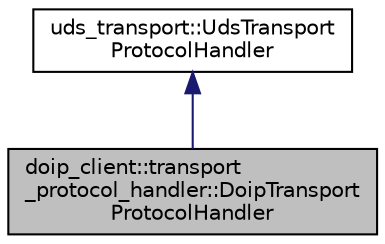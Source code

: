 digraph "doip_client::transport_protocol_handler::DoipTransportProtocolHandler"
{
 // LATEX_PDF_SIZE
  edge [fontname="Helvetica",fontsize="10",labelfontname="Helvetica",labelfontsize="10"];
  node [fontname="Helvetica",fontsize="10",shape=record];
  Node1 [label="doip_client::transport\l_protocol_handler::DoipTransport\lProtocolHandler",height=0.2,width=0.4,color="black", fillcolor="grey75", style="filled", fontcolor="black",tooltip="Protocol handler class to manage the whole Doip protocol communication."];
  Node2 -> Node1 [dir="back",color="midnightblue",fontsize="10",style="solid",fontname="Helvetica"];
  Node2 [label="uds_transport::UdsTransport\lProtocolHandler",height=0.2,width=0.4,color="black", fillcolor="white", style="filled",URL="$classuds__transport_1_1UdsTransportProtocolHandler.html",tooltip=" "];
}
